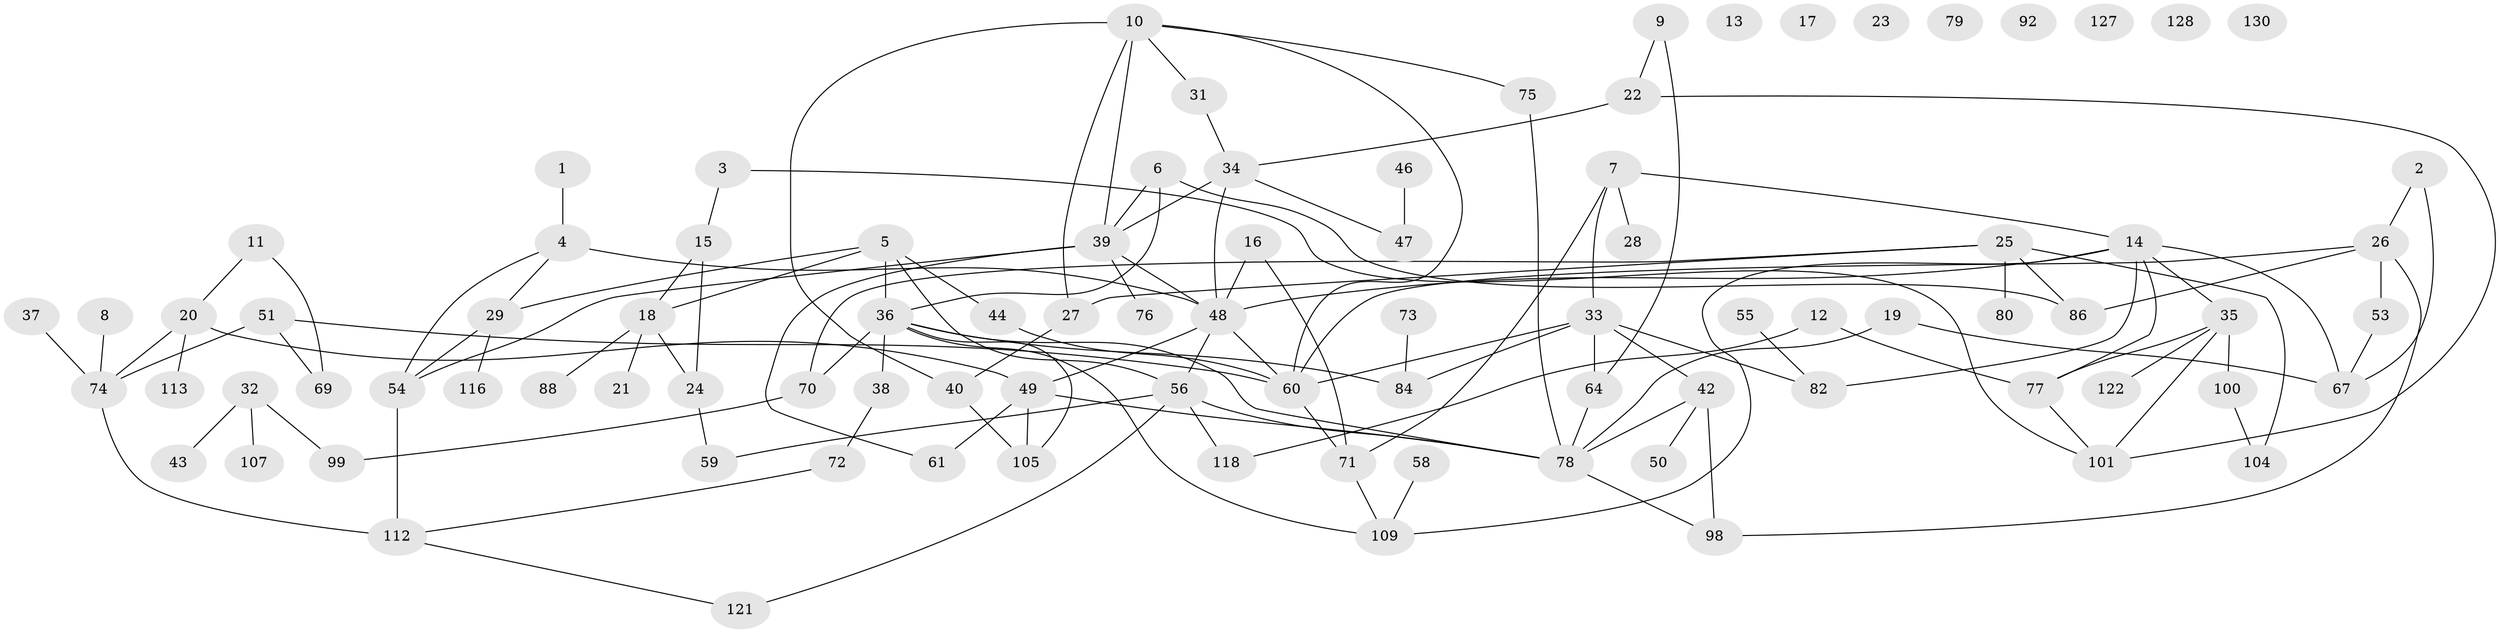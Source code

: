 // Generated by graph-tools (version 1.1) at 2025/23/03/03/25 07:23:25]
// undirected, 92 vertices, 129 edges
graph export_dot {
graph [start="1"]
  node [color=gray90,style=filled];
  1 [super="+123"];
  2 [super="+68"];
  3 [super="+111"];
  4 [super="+30"];
  5;
  6 [super="+103"];
  7;
  8;
  9;
  10 [super="+66"];
  11;
  12;
  13;
  14 [super="+102"];
  15;
  16;
  17;
  18 [super="+83"];
  19;
  20;
  21;
  22 [super="+45"];
  23 [super="+95"];
  24 [super="+81"];
  25 [super="+65"];
  26 [super="+125"];
  27 [super="+115"];
  28;
  29 [super="+89"];
  31;
  32 [super="+120"];
  33 [super="+126"];
  34 [super="+119"];
  35 [super="+90"];
  36 [super="+41"];
  37 [super="+97"];
  38;
  39 [super="+91"];
  40;
  42 [super="+52"];
  43;
  44;
  46 [super="+63"];
  47;
  48 [super="+62"];
  49 [super="+96"];
  50;
  51;
  53;
  54 [super="+110"];
  55;
  56 [super="+57"];
  58;
  59;
  60 [super="+117"];
  61;
  64;
  67 [super="+129"];
  69;
  70;
  71 [super="+124"];
  72;
  73;
  74 [super="+93"];
  75;
  76;
  77 [super="+87"];
  78 [super="+94"];
  79;
  80;
  82 [super="+85"];
  84;
  86;
  88;
  92;
  98;
  99 [super="+108"];
  100;
  101;
  104;
  105 [super="+106"];
  107;
  109;
  112 [super="+114"];
  113;
  116;
  118;
  121;
  122;
  127;
  128;
  130;
  1 -- 4;
  2 -- 67;
  2 -- 26;
  3 -- 15;
  3 -- 101;
  4 -- 54;
  4 -- 48 [weight=2];
  4 -- 29;
  5 -- 18;
  5 -- 36;
  5 -- 44;
  5 -- 56;
  5 -- 29;
  6 -- 36;
  6 -- 86;
  6 -- 39;
  7 -- 28;
  7 -- 33;
  7 -- 71;
  7 -- 14;
  8 -- 74;
  9 -- 64;
  9 -- 22;
  10 -- 27;
  10 -- 39;
  10 -- 40;
  10 -- 60;
  10 -- 75;
  10 -- 31;
  11 -- 20;
  11 -- 69;
  12 -- 77;
  12 -- 118;
  14 -- 82;
  14 -- 77;
  14 -- 35;
  14 -- 48;
  14 -- 67;
  14 -- 109;
  15 -- 24;
  15 -- 18;
  16 -- 48;
  16 -- 71;
  18 -- 21;
  18 -- 88;
  18 -- 24;
  19 -- 67;
  19 -- 78;
  20 -- 49;
  20 -- 113;
  20 -- 74;
  22 -- 34;
  22 -- 101;
  24 -- 59;
  25 -- 70;
  25 -- 80;
  25 -- 86;
  25 -- 104;
  25 -- 27;
  26 -- 98;
  26 -- 53;
  26 -- 86;
  26 -- 60;
  27 -- 40;
  29 -- 116;
  29 -- 54;
  31 -- 34;
  32 -- 107;
  32 -- 43;
  32 -- 99;
  33 -- 60;
  33 -- 64;
  33 -- 84;
  33 -- 42;
  33 -- 82 [weight=2];
  34 -- 47;
  34 -- 39;
  34 -- 48;
  35 -- 77;
  35 -- 101;
  35 -- 122;
  35 -- 100;
  36 -- 84;
  36 -- 38;
  36 -- 70;
  36 -- 105;
  36 -- 109;
  36 -- 78;
  37 -- 74;
  38 -- 72;
  39 -- 61;
  39 -- 76;
  39 -- 48;
  39 -- 54;
  40 -- 105;
  42 -- 50;
  42 -- 78;
  42 -- 98;
  44 -- 60;
  46 -- 47;
  48 -- 49;
  48 -- 56;
  48 -- 60;
  49 -- 105;
  49 -- 78;
  49 -- 61;
  51 -- 69;
  51 -- 74;
  51 -- 60;
  53 -- 67;
  54 -- 112 [weight=2];
  55 -- 82;
  56 -- 78;
  56 -- 121;
  56 -- 59;
  56 -- 118;
  58 -- 109;
  60 -- 71;
  64 -- 78;
  70 -- 99;
  71 -- 109;
  72 -- 112;
  73 -- 84;
  74 -- 112;
  75 -- 78;
  77 -- 101;
  78 -- 98;
  100 -- 104;
  112 -- 121;
}
